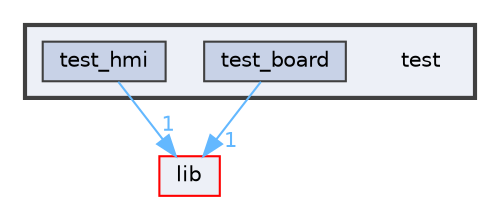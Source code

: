 digraph "test"
{
 // LATEX_PDF_SIZE
  bgcolor="transparent";
  edge [fontname=Helvetica,fontsize=10,labelfontname=Helvetica,labelfontsize=10];
  node [fontname=Helvetica,fontsize=10,shape=box,height=0.2,width=0.4];
  compound=true
  subgraph clusterdir_13e138d54eb8818da29c3992edef070a {
    graph [ bgcolor="#edf0f7", pencolor="grey25", label="", fontname=Helvetica,fontsize=10 style="filled,bold", URL="dir_13e138d54eb8818da29c3992edef070a.xhtml",tooltip=""]
    dir_13e138d54eb8818da29c3992edef070a [shape=plaintext, label="test"];
  dir_9eaf3eebb2504d78d41a844432b64d15 [label="test_board", fillcolor="#c8d2e7", color="grey25", style="filled", URL="dir_9eaf3eebb2504d78d41a844432b64d15.xhtml",tooltip=""];
  dir_d4007516cc9bfff50cad23dd85f3b823 [label="test_hmi", fillcolor="#c8d2e7", color="grey25", style="filled", URL="dir_d4007516cc9bfff50cad23dd85f3b823.xhtml",tooltip=""];
  }
  dir_97aefd0d527b934f1d99a682da8fe6a9 [label="lib", fillcolor="#edf0f7", color="red", style="filled", URL="dir_97aefd0d527b934f1d99a682da8fe6a9.xhtml",tooltip=""];
  dir_9eaf3eebb2504d78d41a844432b64d15->dir_97aefd0d527b934f1d99a682da8fe6a9 [headlabel="1", labeldistance=1.5 headhref="dir_000015_000008.xhtml" href="dir_000015_000008.xhtml" color="steelblue1" fontcolor="steelblue1"];
  dir_d4007516cc9bfff50cad23dd85f3b823->dir_97aefd0d527b934f1d99a682da8fe6a9 [headlabel="1", labeldistance=1.5 headhref="dir_000016_000008.xhtml" href="dir_000016_000008.xhtml" color="steelblue1" fontcolor="steelblue1"];
}
